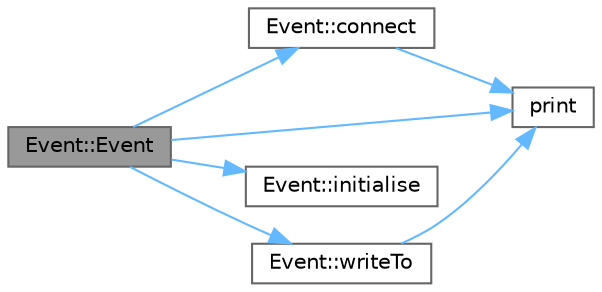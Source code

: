 digraph "Event::Event"
{
 // LATEX_PDF_SIZE
  bgcolor="transparent";
  edge [fontname=Helvetica,fontsize=10,labelfontname=Helvetica,labelfontsize=10];
  node [fontname=Helvetica,fontsize=10,shape=box,height=0.2,width=0.4];
  rankdir="LR";
  Node1 [id="Node000001",label="Event::Event",height=0.2,width=0.4,color="gray40", fillcolor="grey60", style="filled", fontcolor="black",tooltip=" "];
  Node1 -> Node2 [id="edge1_Node000001_Node000002",color="steelblue1",style="solid",tooltip=" "];
  Node2 [id="Node000002",label="Event::connect",height=0.2,width=0.4,color="grey40", fillcolor="white", style="filled",URL="$class_event.html#ad56471596f54f50a72895909127a5569",tooltip=" "];
  Node2 -> Node3 [id="edge2_Node000002_Node000003",color="steelblue1",style="solid",tooltip=" "];
  Node3 [id="Node000003",label="print",height=0.2,width=0.4,color="grey40", fillcolor="white", style="filled",URL="$print_8hpp.html#aaa2383e8fc7f8fa546f4376e1dd4c9b7",tooltip=" "];
  Node1 -> Node4 [id="edge3_Node000001_Node000004",color="steelblue1",style="solid",tooltip=" "];
  Node4 [id="Node000004",label="Event::initialise",height=0.2,width=0.4,color="grey40", fillcolor="white", style="filled",URL="$class_event.html#a111171bf2aae348d630dc97a4e17d908",tooltip=" "];
  Node1 -> Node3 [id="edge4_Node000001_Node000003",color="steelblue1",style="solid",tooltip=" "];
  Node1 -> Node5 [id="edge5_Node000001_Node000005",color="steelblue1",style="solid",tooltip=" "];
  Node5 [id="Node000005",label="Event::writeTo",height=0.2,width=0.4,color="grey40", fillcolor="white", style="filled",URL="$class_event.html#af55ad159d2b28739ebaae45c9037b360",tooltip=" "];
  Node5 -> Node3 [id="edge6_Node000005_Node000003",color="steelblue1",style="solid",tooltip=" "];
}
